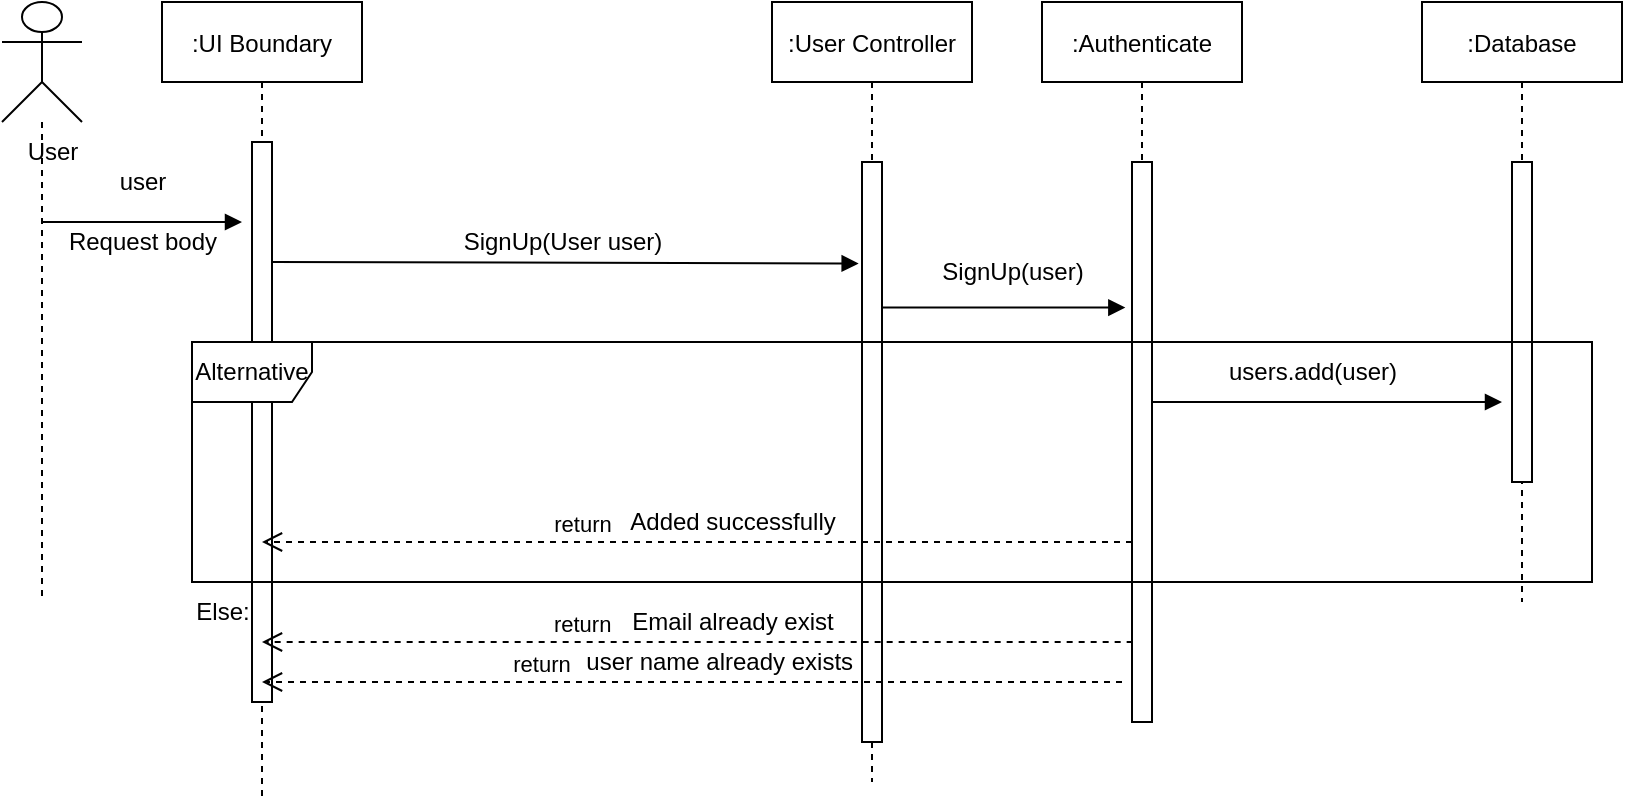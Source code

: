 <mxfile version="20.3.0" type="device"><diagram id="kgpKYQtTHZ0yAKxKKP6v" name="Page-1"><mxGraphModel dx="865" dy="534" grid="1" gridSize="10" guides="1" tooltips="1" connect="1" arrows="1" fold="1" page="1" pageScale="1" pageWidth="850" pageHeight="1100" math="0" shadow="0"><root><mxCell id="0"/><mxCell id="1" parent="0"/><mxCell id="3nuBFxr9cyL0pnOWT2aG-1" value=":UI Boundary" style="shape=umlLifeline;perimeter=lifelinePerimeter;container=1;collapsible=0;recursiveResize=0;rounded=0;shadow=0;strokeWidth=1;" parent="1" vertex="1"><mxGeometry x="120" y="80" width="100" height="400" as="geometry"/></mxCell><mxCell id="3nuBFxr9cyL0pnOWT2aG-2" value="" style="points=[];perimeter=orthogonalPerimeter;rounded=0;shadow=0;strokeWidth=1;" parent="3nuBFxr9cyL0pnOWT2aG-1" vertex="1"><mxGeometry x="45" y="70" width="10" height="280" as="geometry"/></mxCell><mxCell id="DyNrfbaIPt-bl0Hobow5-9" value="" style="verticalAlign=bottom;endArrow=block;shadow=0;strokeWidth=1;" edge="1" parent="3nuBFxr9cyL0pnOWT2aG-1"><mxGeometry relative="1" as="geometry"><mxPoint x="-60" y="110.0" as="sourcePoint"/><mxPoint x="40" y="110" as="targetPoint"/></mxGeometry></mxCell><mxCell id="DyNrfbaIPt-bl0Hobow5-12" value="" style="verticalAlign=bottom;endArrow=block;shadow=0;strokeWidth=1;entryX=-0.167;entryY=0.175;entryDx=0;entryDy=0;entryPerimeter=0;" edge="1" parent="3nuBFxr9cyL0pnOWT2aG-1" target="3nuBFxr9cyL0pnOWT2aG-6"><mxGeometry relative="1" as="geometry"><mxPoint x="55" y="130" as="sourcePoint"/><mxPoint x="165" y="139.58" as="targetPoint"/></mxGeometry></mxCell><mxCell id="DyNrfbaIPt-bl0Hobow5-31" value="Else:" style="text;html=1;align=center;verticalAlign=middle;resizable=0;points=[];autosize=1;strokeColor=none;fillColor=none;" vertex="1" parent="3nuBFxr9cyL0pnOWT2aG-1"><mxGeometry x="5" y="290" width="50" height="30" as="geometry"/></mxCell><mxCell id="3nuBFxr9cyL0pnOWT2aG-5" value=":User Controller" style="shape=umlLifeline;perimeter=lifelinePerimeter;container=1;collapsible=0;recursiveResize=0;rounded=0;shadow=0;strokeWidth=1;" parent="1" vertex="1"><mxGeometry x="425" y="80" width="100" height="390" as="geometry"/></mxCell><mxCell id="3nuBFxr9cyL0pnOWT2aG-6" value="" style="points=[];perimeter=orthogonalPerimeter;rounded=0;shadow=0;strokeWidth=1;" parent="3nuBFxr9cyL0pnOWT2aG-5" vertex="1"><mxGeometry x="45" y="80" width="10" height="290" as="geometry"/></mxCell><mxCell id="DyNrfbaIPt-bl0Hobow5-21" value="return" style="verticalAlign=bottom;endArrow=open;dashed=1;endSize=8;exitX=0;exitY=0.95;shadow=0;strokeWidth=1;" edge="1" parent="3nuBFxr9cyL0pnOWT2aG-5" target="3nuBFxr9cyL0pnOWT2aG-1"><mxGeometry x="0.263" relative="1" as="geometry"><mxPoint x="-115" y="270.0" as="targetPoint"/><mxPoint x="180" y="270.0" as="sourcePoint"/><mxPoint as="offset"/></mxGeometry></mxCell><mxCell id="DyNrfbaIPt-bl0Hobow5-1" value=":Authenticate" style="shape=umlLifeline;perimeter=lifelinePerimeter;container=1;collapsible=0;recursiveResize=0;rounded=0;shadow=0;strokeWidth=1;" vertex="1" parent="1"><mxGeometry x="560" y="80" width="100" height="360" as="geometry"/></mxCell><mxCell id="DyNrfbaIPt-bl0Hobow5-2" value="" style="points=[];perimeter=orthogonalPerimeter;rounded=0;shadow=0;strokeWidth=1;" vertex="1" parent="DyNrfbaIPt-bl0Hobow5-1"><mxGeometry x="45" y="80" width="10" height="280" as="geometry"/></mxCell><mxCell id="DyNrfbaIPt-bl0Hobow5-3" value=":Database" style="shape=umlLifeline;perimeter=lifelinePerimeter;container=1;collapsible=0;recursiveResize=0;rounded=0;shadow=0;strokeWidth=1;" vertex="1" parent="1"><mxGeometry x="750" y="80" width="100" height="300" as="geometry"/></mxCell><mxCell id="DyNrfbaIPt-bl0Hobow5-4" value="" style="points=[];perimeter=orthogonalPerimeter;rounded=0;shadow=0;strokeWidth=1;" vertex="1" parent="DyNrfbaIPt-bl0Hobow5-3"><mxGeometry x="45" y="80" width="10" height="160" as="geometry"/></mxCell><mxCell id="DyNrfbaIPt-bl0Hobow5-7" value="" style="shape=umlLifeline;participant=umlActor;perimeter=lifelinePerimeter;whiteSpace=wrap;html=1;container=1;collapsible=0;recursiveResize=0;verticalAlign=top;spacingTop=36;outlineConnect=0;size=60;" vertex="1" parent="1"><mxGeometry x="40" y="80" width="40" height="300" as="geometry"/></mxCell><mxCell id="DyNrfbaIPt-bl0Hobow5-8" value="User" style="text;html=1;align=center;verticalAlign=middle;resizable=0;points=[];autosize=1;strokeColor=none;fillColor=none;" vertex="1" parent="DyNrfbaIPt-bl0Hobow5-7"><mxGeometry y="60" width="50" height="30" as="geometry"/></mxCell><mxCell id="DyNrfbaIPt-bl0Hobow5-10" value="user" style="text;html=1;align=center;verticalAlign=middle;resizable=0;points=[];autosize=1;strokeColor=none;fillColor=none;" vertex="1" parent="1"><mxGeometry x="85" y="155" width="50" height="30" as="geometry"/></mxCell><mxCell id="DyNrfbaIPt-bl0Hobow5-11" value="Request body" style="text;html=1;align=center;verticalAlign=middle;resizable=0;points=[];autosize=1;strokeColor=none;fillColor=none;" vertex="1" parent="1"><mxGeometry x="60" y="185" width="100" height="30" as="geometry"/></mxCell><mxCell id="DyNrfbaIPt-bl0Hobow5-13" value="SignUp(User user)" style="text;html=1;align=center;verticalAlign=middle;resizable=0;points=[];autosize=1;strokeColor=none;fillColor=none;" vertex="1" parent="1"><mxGeometry x="260" y="185" width="120" height="30" as="geometry"/></mxCell><mxCell id="DyNrfbaIPt-bl0Hobow5-15" value="SignUp(user)" style="text;html=1;align=center;verticalAlign=middle;resizable=0;points=[];autosize=1;strokeColor=none;fillColor=none;" vertex="1" parent="1"><mxGeometry x="500" y="200" width="90" height="30" as="geometry"/></mxCell><mxCell id="DyNrfbaIPt-bl0Hobow5-17" value="" style="verticalAlign=bottom;endArrow=block;shadow=0;strokeWidth=1;" edge="1" parent="1" source="DyNrfbaIPt-bl0Hobow5-2"><mxGeometry relative="1" as="geometry"><mxPoint x="620" y="280" as="sourcePoint"/><mxPoint x="790" y="280" as="targetPoint"/></mxGeometry></mxCell><mxCell id="DyNrfbaIPt-bl0Hobow5-14" value="" style="verticalAlign=bottom;endArrow=block;shadow=0;strokeWidth=1;entryX=-0.333;entryY=0.26;entryDx=0;entryDy=0;entryPerimeter=0;" edge="1" parent="1" source="3nuBFxr9cyL0pnOWT2aG-6" target="DyNrfbaIPt-bl0Hobow5-2"><mxGeometry relative="1" as="geometry"><mxPoint x="530" y="235.0" as="sourcePoint"/><mxPoint x="610" y="280" as="targetPoint"/><Array as="points"/></mxGeometry></mxCell><mxCell id="DyNrfbaIPt-bl0Hobow5-19" value="users.add(user)" style="text;html=1;align=center;verticalAlign=middle;resizable=0;points=[];autosize=1;strokeColor=none;fillColor=none;" vertex="1" parent="1"><mxGeometry x="640" y="250" width="110" height="30" as="geometry"/></mxCell><mxCell id="DyNrfbaIPt-bl0Hobow5-22" value="Added successfully" style="text;html=1;align=center;verticalAlign=middle;resizable=0;points=[];autosize=1;strokeColor=none;fillColor=none;" vertex="1" parent="1"><mxGeometry x="340" y="325" width="130" height="30" as="geometry"/></mxCell><mxCell id="DyNrfbaIPt-bl0Hobow5-23" value="Alternative" style="shape=umlFrame;whiteSpace=wrap;html=1;" vertex="1" parent="1"><mxGeometry x="135" y="250" width="700" height="120" as="geometry"/></mxCell><mxCell id="DyNrfbaIPt-bl0Hobow5-25" value="return" style="verticalAlign=bottom;endArrow=open;dashed=1;endSize=8;exitX=0;exitY=0.95;shadow=0;strokeWidth=1;" edge="1" parent="1"><mxGeometry x="0.263" relative="1" as="geometry"><mxPoint x="169.997" y="400.0" as="targetPoint"/><mxPoint x="605.33" y="400.0" as="sourcePoint"/><mxPoint as="offset"/></mxGeometry></mxCell><mxCell id="DyNrfbaIPt-bl0Hobow5-28" value="Email already exist" style="text;html=1;align=center;verticalAlign=middle;resizable=0;points=[];autosize=1;strokeColor=none;fillColor=none;" vertex="1" parent="1"><mxGeometry x="345" y="375" width="120" height="30" as="geometry"/></mxCell><mxCell id="DyNrfbaIPt-bl0Hobow5-26" value="return" style="verticalAlign=bottom;endArrow=open;dashed=1;endSize=8;shadow=0;strokeWidth=1;" edge="1" parent="1"><mxGeometry x="0.349" relative="1" as="geometry"><mxPoint x="170" y="420" as="targetPoint"/><mxPoint x="600" y="420" as="sourcePoint"/><mxPoint as="offset"/></mxGeometry></mxCell><mxCell id="DyNrfbaIPt-bl0Hobow5-30" value="user name already exists&amp;nbsp;" style="text;html=1;align=center;verticalAlign=middle;resizable=0;points=[];autosize=1;strokeColor=none;fillColor=none;" vertex="1" parent="1"><mxGeometry x="320" y="395" width="160" height="30" as="geometry"/></mxCell></root></mxGraphModel></diagram></mxfile>